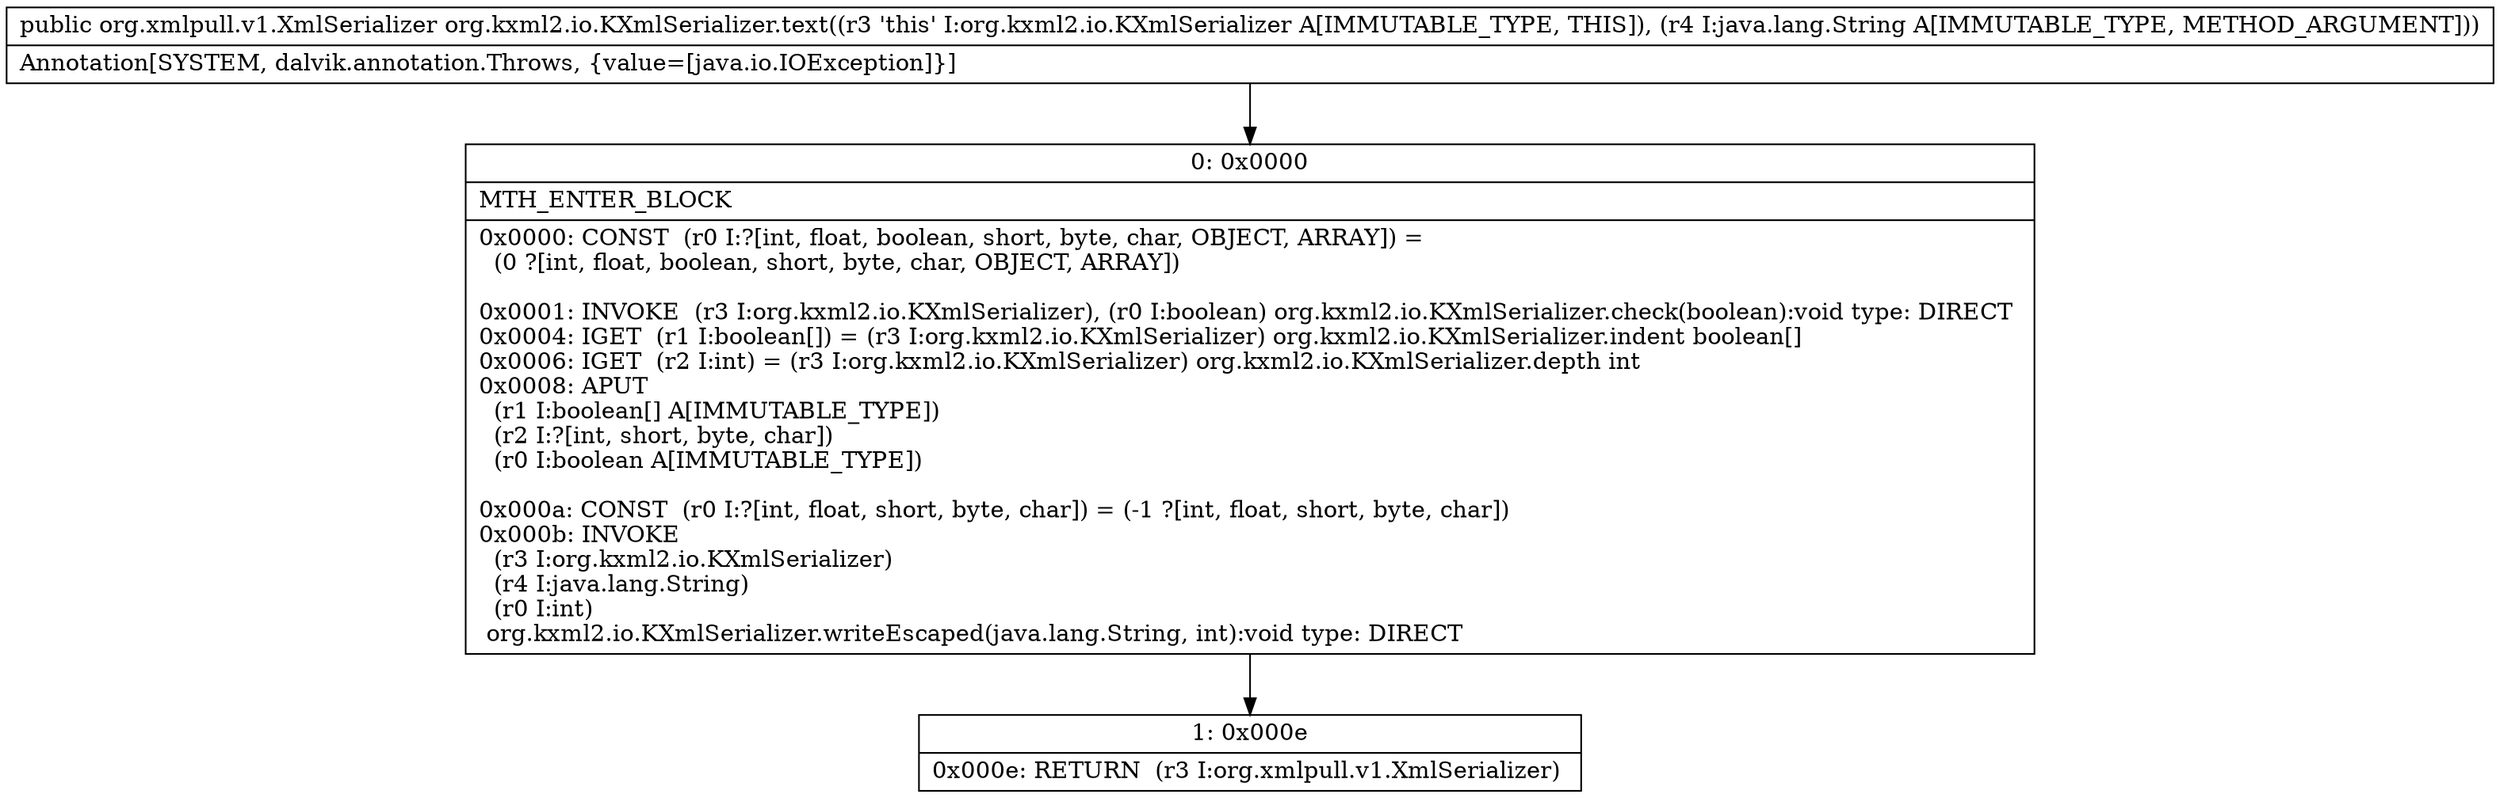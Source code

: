 digraph "CFG fororg.kxml2.io.KXmlSerializer.text(Ljava\/lang\/String;)Lorg\/xmlpull\/v1\/XmlSerializer;" {
Node_0 [shape=record,label="{0\:\ 0x0000|MTH_ENTER_BLOCK\l|0x0000: CONST  (r0 I:?[int, float, boolean, short, byte, char, OBJECT, ARRAY]) = \l  (0 ?[int, float, boolean, short, byte, char, OBJECT, ARRAY])\l \l0x0001: INVOKE  (r3 I:org.kxml2.io.KXmlSerializer), (r0 I:boolean) org.kxml2.io.KXmlSerializer.check(boolean):void type: DIRECT \l0x0004: IGET  (r1 I:boolean[]) = (r3 I:org.kxml2.io.KXmlSerializer) org.kxml2.io.KXmlSerializer.indent boolean[] \l0x0006: IGET  (r2 I:int) = (r3 I:org.kxml2.io.KXmlSerializer) org.kxml2.io.KXmlSerializer.depth int \l0x0008: APUT  \l  (r1 I:boolean[] A[IMMUTABLE_TYPE])\l  (r2 I:?[int, short, byte, char])\l  (r0 I:boolean A[IMMUTABLE_TYPE])\l \l0x000a: CONST  (r0 I:?[int, float, short, byte, char]) = (\-1 ?[int, float, short, byte, char]) \l0x000b: INVOKE  \l  (r3 I:org.kxml2.io.KXmlSerializer)\l  (r4 I:java.lang.String)\l  (r0 I:int)\l org.kxml2.io.KXmlSerializer.writeEscaped(java.lang.String, int):void type: DIRECT \l}"];
Node_1 [shape=record,label="{1\:\ 0x000e|0x000e: RETURN  (r3 I:org.xmlpull.v1.XmlSerializer) \l}"];
MethodNode[shape=record,label="{public org.xmlpull.v1.XmlSerializer org.kxml2.io.KXmlSerializer.text((r3 'this' I:org.kxml2.io.KXmlSerializer A[IMMUTABLE_TYPE, THIS]), (r4 I:java.lang.String A[IMMUTABLE_TYPE, METHOD_ARGUMENT]))  | Annotation[SYSTEM, dalvik.annotation.Throws, \{value=[java.io.IOException]\}]\l}"];
MethodNode -> Node_0;
Node_0 -> Node_1;
}

